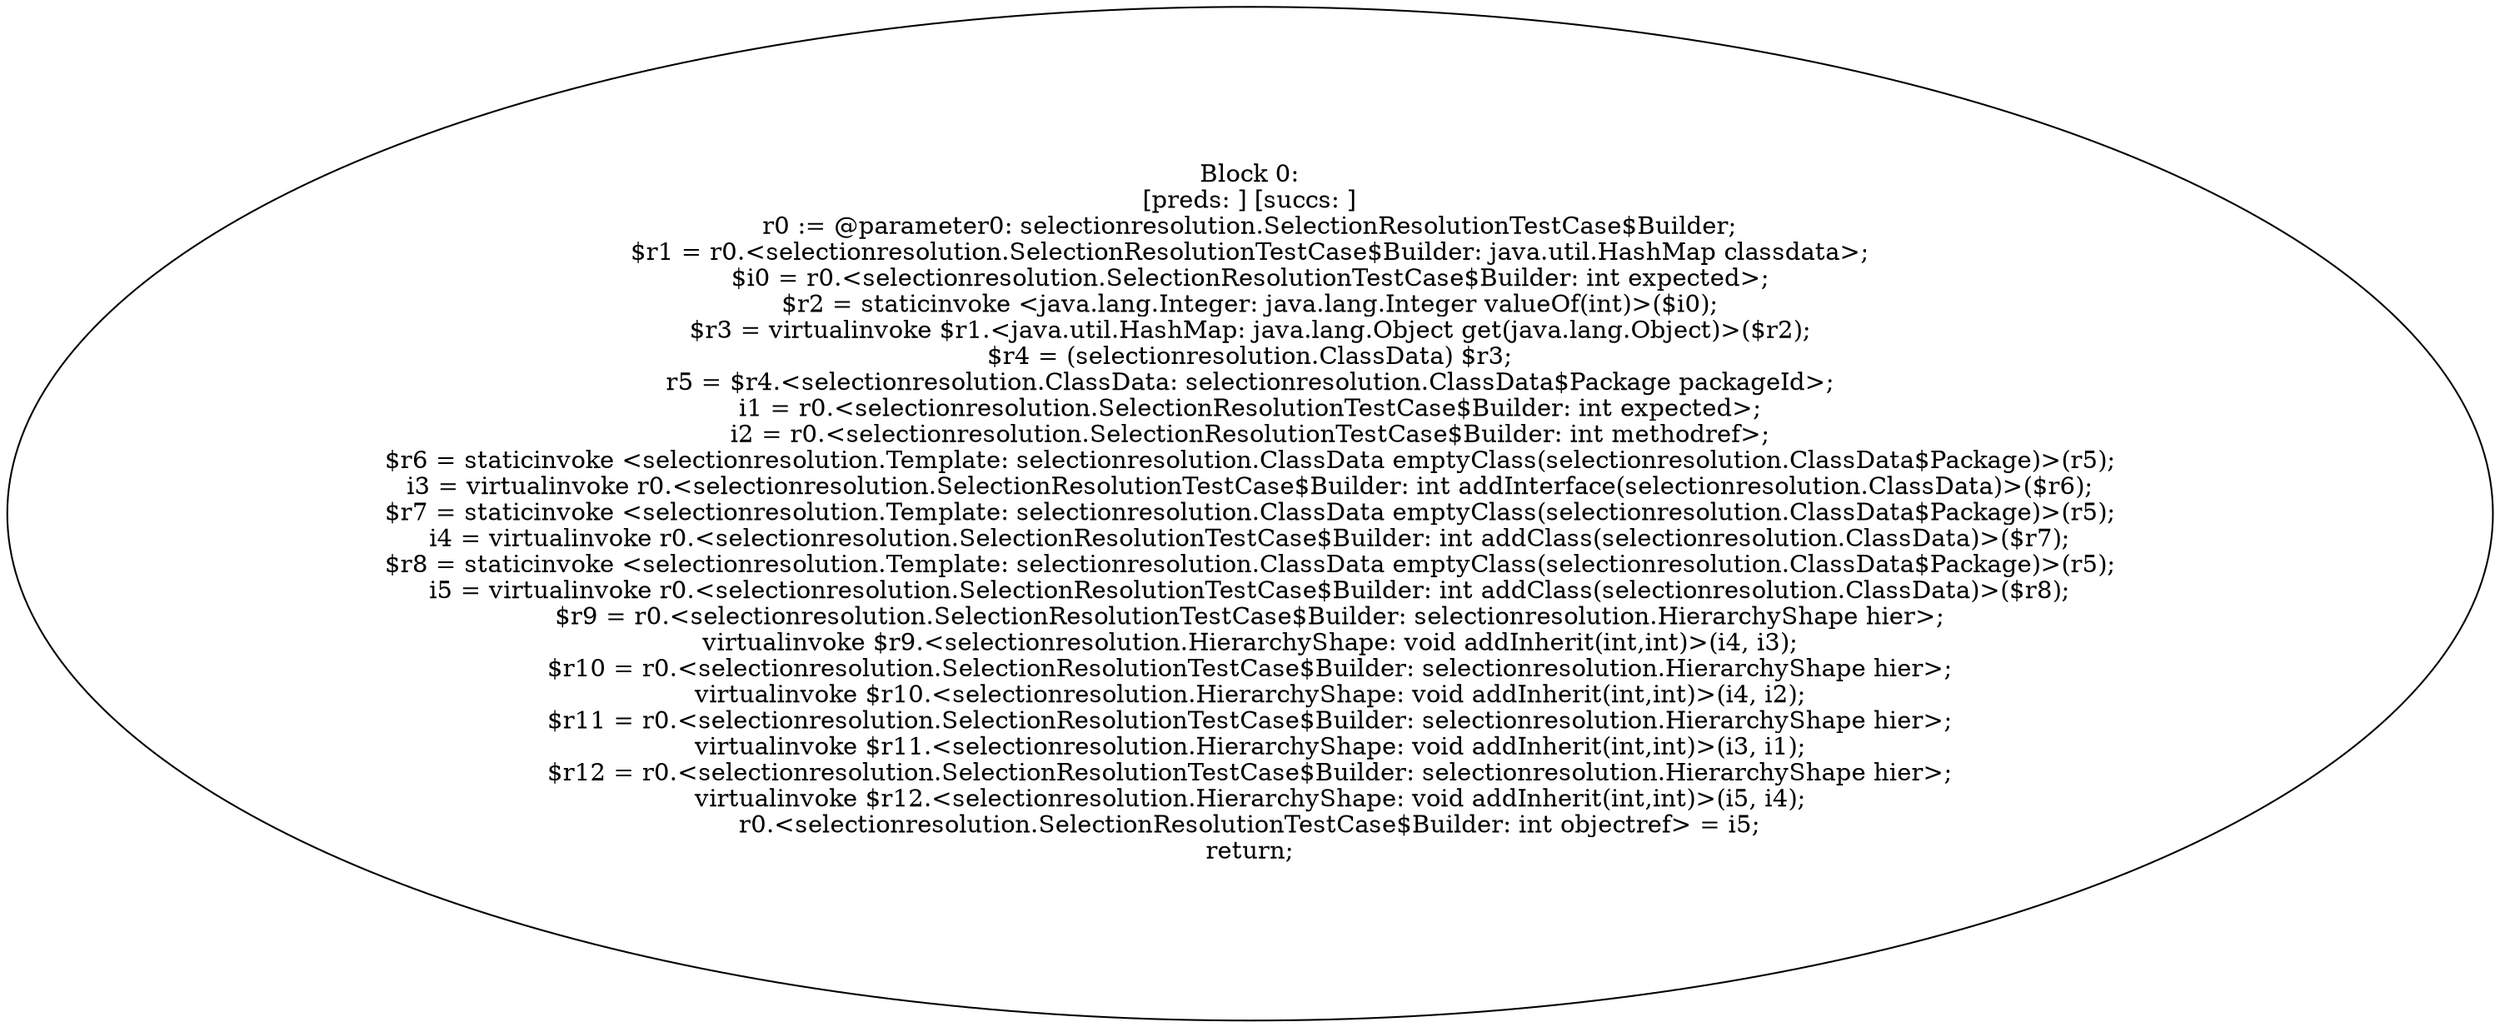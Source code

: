 digraph "unitGraph" {
    "Block 0:
[preds: ] [succs: ]
r0 := @parameter0: selectionresolution.SelectionResolutionTestCase$Builder;
$r1 = r0.<selectionresolution.SelectionResolutionTestCase$Builder: java.util.HashMap classdata>;
$i0 = r0.<selectionresolution.SelectionResolutionTestCase$Builder: int expected>;
$r2 = staticinvoke <java.lang.Integer: java.lang.Integer valueOf(int)>($i0);
$r3 = virtualinvoke $r1.<java.util.HashMap: java.lang.Object get(java.lang.Object)>($r2);
$r4 = (selectionresolution.ClassData) $r3;
r5 = $r4.<selectionresolution.ClassData: selectionresolution.ClassData$Package packageId>;
i1 = r0.<selectionresolution.SelectionResolutionTestCase$Builder: int expected>;
i2 = r0.<selectionresolution.SelectionResolutionTestCase$Builder: int methodref>;
$r6 = staticinvoke <selectionresolution.Template: selectionresolution.ClassData emptyClass(selectionresolution.ClassData$Package)>(r5);
i3 = virtualinvoke r0.<selectionresolution.SelectionResolutionTestCase$Builder: int addInterface(selectionresolution.ClassData)>($r6);
$r7 = staticinvoke <selectionresolution.Template: selectionresolution.ClassData emptyClass(selectionresolution.ClassData$Package)>(r5);
i4 = virtualinvoke r0.<selectionresolution.SelectionResolutionTestCase$Builder: int addClass(selectionresolution.ClassData)>($r7);
$r8 = staticinvoke <selectionresolution.Template: selectionresolution.ClassData emptyClass(selectionresolution.ClassData$Package)>(r5);
i5 = virtualinvoke r0.<selectionresolution.SelectionResolutionTestCase$Builder: int addClass(selectionresolution.ClassData)>($r8);
$r9 = r0.<selectionresolution.SelectionResolutionTestCase$Builder: selectionresolution.HierarchyShape hier>;
virtualinvoke $r9.<selectionresolution.HierarchyShape: void addInherit(int,int)>(i4, i3);
$r10 = r0.<selectionresolution.SelectionResolutionTestCase$Builder: selectionresolution.HierarchyShape hier>;
virtualinvoke $r10.<selectionresolution.HierarchyShape: void addInherit(int,int)>(i4, i2);
$r11 = r0.<selectionresolution.SelectionResolutionTestCase$Builder: selectionresolution.HierarchyShape hier>;
virtualinvoke $r11.<selectionresolution.HierarchyShape: void addInherit(int,int)>(i3, i1);
$r12 = r0.<selectionresolution.SelectionResolutionTestCase$Builder: selectionresolution.HierarchyShape hier>;
virtualinvoke $r12.<selectionresolution.HierarchyShape: void addInherit(int,int)>(i5, i4);
r0.<selectionresolution.SelectionResolutionTestCase$Builder: int objectref> = i5;
return;
"
}
